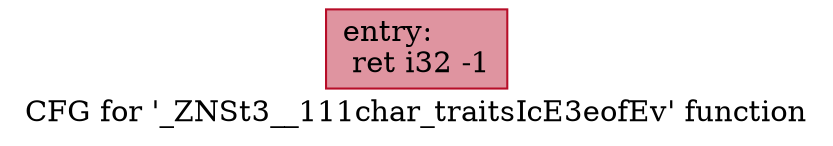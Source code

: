 digraph "CFG for '_ZNSt3__111char_traitsIcE3eofEv' function" {
	label="CFG for '_ZNSt3__111char_traitsIcE3eofEv' function";

	Node0x600003e7d980 [shape=record,color="#b70d28ff", style=filled, fillcolor="#b70d2870",label="{entry:\l  ret i32 -1\l}"];
}
